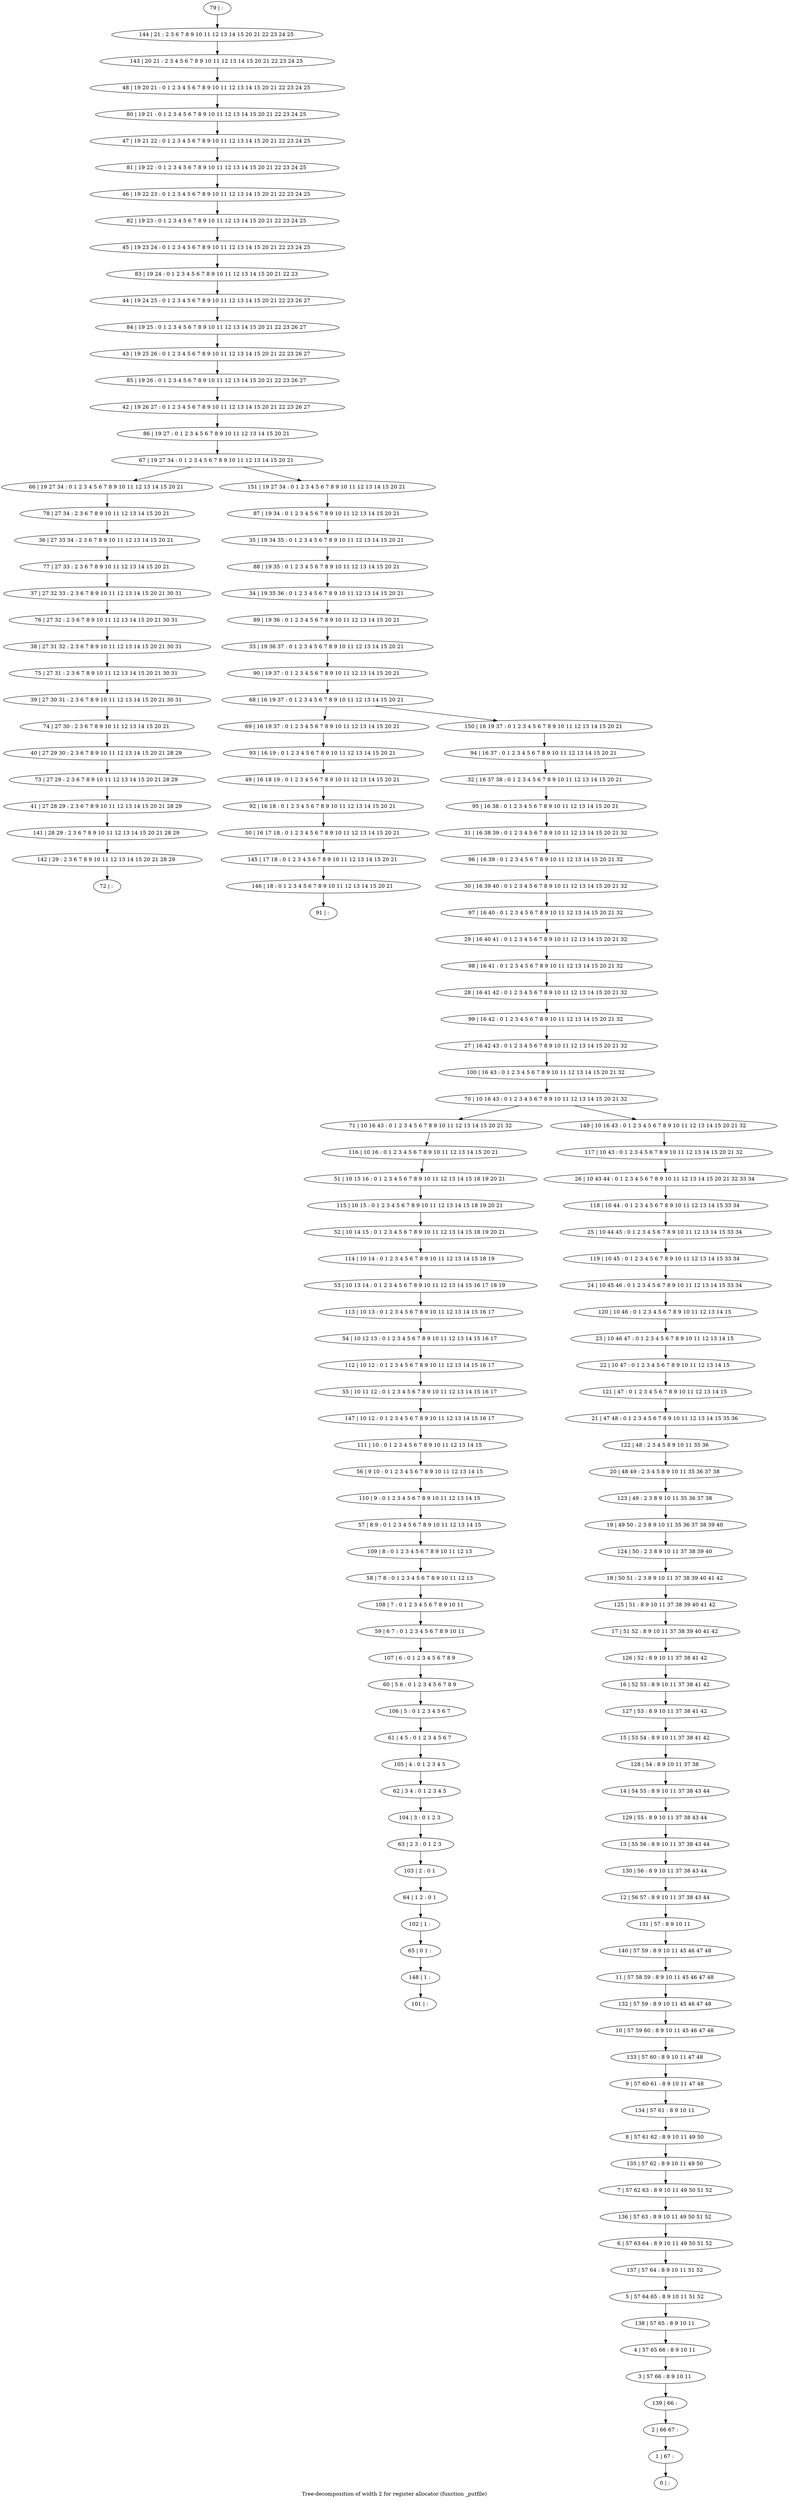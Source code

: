 digraph G {
graph [label="Tree-decomposition of width 2 for register allocator (function _putfile)"]
0[label="0 | : "];
1[label="1 | 67 : "];
2[label="2 | 66 67 : "];
3[label="3 | 57 66 : 8 9 10 11 "];
4[label="4 | 57 65 66 : 8 9 10 11 "];
5[label="5 | 57 64 65 : 8 9 10 11 51 52 "];
6[label="6 | 57 63 64 : 8 9 10 11 49 50 51 52 "];
7[label="7 | 57 62 63 : 8 9 10 11 49 50 51 52 "];
8[label="8 | 57 61 62 : 8 9 10 11 49 50 "];
9[label="9 | 57 60 61 : 8 9 10 11 47 48 "];
10[label="10 | 57 59 60 : 8 9 10 11 45 46 47 48 "];
11[label="11 | 57 58 59 : 8 9 10 11 45 46 47 48 "];
12[label="12 | 56 57 : 8 9 10 11 37 38 43 44 "];
13[label="13 | 55 56 : 8 9 10 11 37 38 43 44 "];
14[label="14 | 54 55 : 8 9 10 11 37 38 43 44 "];
15[label="15 | 53 54 : 8 9 10 11 37 38 41 42 "];
16[label="16 | 52 53 : 8 9 10 11 37 38 41 42 "];
17[label="17 | 51 52 : 8 9 10 11 37 38 39 40 41 42 "];
18[label="18 | 50 51 : 2 3 8 9 10 11 37 38 39 40 41 42 "];
19[label="19 | 49 50 : 2 3 8 9 10 11 35 36 37 38 39 40 "];
20[label="20 | 48 49 : 2 3 4 5 8 9 10 11 35 36 37 38 "];
21[label="21 | 47 48 : 0 1 2 3 4 5 6 7 8 9 10 11 12 13 14 15 35 36 "];
22[label="22 | 10 47 : 0 1 2 3 4 5 6 7 8 9 10 11 12 13 14 15 "];
23[label="23 | 10 46 47 : 0 1 2 3 4 5 6 7 8 9 10 11 12 13 14 15 "];
24[label="24 | 10 45 46 : 0 1 2 3 4 5 6 7 8 9 10 11 12 13 14 15 33 34 "];
25[label="25 | 10 44 45 : 0 1 2 3 4 5 6 7 8 9 10 11 12 13 14 15 33 34 "];
26[label="26 | 10 43 44 : 0 1 2 3 4 5 6 7 8 9 10 11 12 13 14 15 20 21 32 33 34 "];
27[label="27 | 16 42 43 : 0 1 2 3 4 5 6 7 8 9 10 11 12 13 14 15 20 21 32 "];
28[label="28 | 16 41 42 : 0 1 2 3 4 5 6 7 8 9 10 11 12 13 14 15 20 21 32 "];
29[label="29 | 16 40 41 : 0 1 2 3 4 5 6 7 8 9 10 11 12 13 14 15 20 21 32 "];
30[label="30 | 16 39 40 : 0 1 2 3 4 5 6 7 8 9 10 11 12 13 14 15 20 21 32 "];
31[label="31 | 16 38 39 : 0 1 2 3 4 5 6 7 8 9 10 11 12 13 14 15 20 21 32 "];
32[label="32 | 16 37 38 : 0 1 2 3 4 5 6 7 8 9 10 11 12 13 14 15 20 21 "];
33[label="33 | 19 36 37 : 0 1 2 3 4 5 6 7 8 9 10 11 12 13 14 15 20 21 "];
34[label="34 | 19 35 36 : 0 1 2 3 4 5 6 7 8 9 10 11 12 13 14 15 20 21 "];
35[label="35 | 19 34 35 : 0 1 2 3 4 5 6 7 8 9 10 11 12 13 14 15 20 21 "];
36[label="36 | 27 33 34 : 2 3 6 7 8 9 10 11 12 13 14 15 20 21 "];
37[label="37 | 27 32 33 : 2 3 6 7 8 9 10 11 12 13 14 15 20 21 30 31 "];
38[label="38 | 27 31 32 : 2 3 6 7 8 9 10 11 12 13 14 15 20 21 30 31 "];
39[label="39 | 27 30 31 : 2 3 6 7 8 9 10 11 12 13 14 15 20 21 30 31 "];
40[label="40 | 27 29 30 : 2 3 6 7 8 9 10 11 12 13 14 15 20 21 28 29 "];
41[label="41 | 27 28 29 : 2 3 6 7 8 9 10 11 12 13 14 15 20 21 28 29 "];
42[label="42 | 19 26 27 : 0 1 2 3 4 5 6 7 8 9 10 11 12 13 14 15 20 21 22 23 26 27 "];
43[label="43 | 19 25 26 : 0 1 2 3 4 5 6 7 8 9 10 11 12 13 14 15 20 21 22 23 26 27 "];
44[label="44 | 19 24 25 : 0 1 2 3 4 5 6 7 8 9 10 11 12 13 14 15 20 21 22 23 26 27 "];
45[label="45 | 19 23 24 : 0 1 2 3 4 5 6 7 8 9 10 11 12 13 14 15 20 21 22 23 24 25 "];
46[label="46 | 19 22 23 : 0 1 2 3 4 5 6 7 8 9 10 11 12 13 14 15 20 21 22 23 24 25 "];
47[label="47 | 19 21 22 : 0 1 2 3 4 5 6 7 8 9 10 11 12 13 14 15 20 21 22 23 24 25 "];
48[label="48 | 19 20 21 : 0 1 2 3 4 5 6 7 8 9 10 11 12 13 14 15 20 21 22 23 24 25 "];
49[label="49 | 16 18 19 : 0 1 2 3 4 5 6 7 8 9 10 11 12 13 14 15 20 21 "];
50[label="50 | 16 17 18 : 0 1 2 3 4 5 6 7 8 9 10 11 12 13 14 15 20 21 "];
51[label="51 | 10 15 16 : 0 1 2 3 4 5 6 7 8 9 10 11 12 13 14 15 18 19 20 21 "];
52[label="52 | 10 14 15 : 0 1 2 3 4 5 6 7 8 9 10 11 12 13 14 15 18 19 20 21 "];
53[label="53 | 10 13 14 : 0 1 2 3 4 5 6 7 8 9 10 11 12 13 14 15 16 17 18 19 "];
54[label="54 | 10 12 13 : 0 1 2 3 4 5 6 7 8 9 10 11 12 13 14 15 16 17 "];
55[label="55 | 10 11 12 : 0 1 2 3 4 5 6 7 8 9 10 11 12 13 14 15 16 17 "];
56[label="56 | 9 10 : 0 1 2 3 4 5 6 7 8 9 10 11 12 13 14 15 "];
57[label="57 | 8 9 : 0 1 2 3 4 5 6 7 8 9 10 11 12 13 14 15 "];
58[label="58 | 7 8 : 0 1 2 3 4 5 6 7 8 9 10 11 12 13 "];
59[label="59 | 6 7 : 0 1 2 3 4 5 6 7 8 9 10 11 "];
60[label="60 | 5 6 : 0 1 2 3 4 5 6 7 8 9 "];
61[label="61 | 4 5 : 0 1 2 3 4 5 6 7 "];
62[label="62 | 3 4 : 0 1 2 3 4 5 "];
63[label="63 | 2 3 : 0 1 2 3 "];
64[label="64 | 1 2 : 0 1 "];
65[label="65 | 0 1 : "];
66[label="66 | 19 27 34 : 0 1 2 3 4 5 6 7 8 9 10 11 12 13 14 15 20 21 "];
67[label="67 | 19 27 34 : 0 1 2 3 4 5 6 7 8 9 10 11 12 13 14 15 20 21 "];
68[label="68 | 16 19 37 : 0 1 2 3 4 5 6 7 8 9 10 11 12 13 14 15 20 21 "];
69[label="69 | 16 19 37 : 0 1 2 3 4 5 6 7 8 9 10 11 12 13 14 15 20 21 "];
70[label="70 | 10 16 43 : 0 1 2 3 4 5 6 7 8 9 10 11 12 13 14 15 20 21 32 "];
71[label="71 | 10 16 43 : 0 1 2 3 4 5 6 7 8 9 10 11 12 13 14 15 20 21 32 "];
72[label="72 | : "];
73[label="73 | 27 29 : 2 3 6 7 8 9 10 11 12 13 14 15 20 21 28 29 "];
74[label="74 | 27 30 : 2 3 6 7 8 9 10 11 12 13 14 15 20 21 "];
75[label="75 | 27 31 : 2 3 6 7 8 9 10 11 12 13 14 15 20 21 30 31 "];
76[label="76 | 27 32 : 2 3 6 7 8 9 10 11 12 13 14 15 20 21 30 31 "];
77[label="77 | 27 33 : 2 3 6 7 8 9 10 11 12 13 14 15 20 21 "];
78[label="78 | 27 34 : 2 3 6 7 8 9 10 11 12 13 14 15 20 21 "];
79[label="79 | : "];
80[label="80 | 19 21 : 0 1 2 3 4 5 6 7 8 9 10 11 12 13 14 15 20 21 22 23 24 25 "];
81[label="81 | 19 22 : 0 1 2 3 4 5 6 7 8 9 10 11 12 13 14 15 20 21 22 23 24 25 "];
82[label="82 | 19 23 : 0 1 2 3 4 5 6 7 8 9 10 11 12 13 14 15 20 21 22 23 24 25 "];
83[label="83 | 19 24 : 0 1 2 3 4 5 6 7 8 9 10 11 12 13 14 15 20 21 22 23 "];
84[label="84 | 19 25 : 0 1 2 3 4 5 6 7 8 9 10 11 12 13 14 15 20 21 22 23 26 27 "];
85[label="85 | 19 26 : 0 1 2 3 4 5 6 7 8 9 10 11 12 13 14 15 20 21 22 23 26 27 "];
86[label="86 | 19 27 : 0 1 2 3 4 5 6 7 8 9 10 11 12 13 14 15 20 21 "];
87[label="87 | 19 34 : 0 1 2 3 4 5 6 7 8 9 10 11 12 13 14 15 20 21 "];
88[label="88 | 19 35 : 0 1 2 3 4 5 6 7 8 9 10 11 12 13 14 15 20 21 "];
89[label="89 | 19 36 : 0 1 2 3 4 5 6 7 8 9 10 11 12 13 14 15 20 21 "];
90[label="90 | 19 37 : 0 1 2 3 4 5 6 7 8 9 10 11 12 13 14 15 20 21 "];
91[label="91 | : "];
92[label="92 | 16 18 : 0 1 2 3 4 5 6 7 8 9 10 11 12 13 14 15 20 21 "];
93[label="93 | 16 19 : 0 1 2 3 4 5 6 7 8 9 10 11 12 13 14 15 20 21 "];
94[label="94 | 16 37 : 0 1 2 3 4 5 6 7 8 9 10 11 12 13 14 15 20 21 "];
95[label="95 | 16 38 : 0 1 2 3 4 5 6 7 8 9 10 11 12 13 14 15 20 21 "];
96[label="96 | 16 39 : 0 1 2 3 4 5 6 7 8 9 10 11 12 13 14 15 20 21 32 "];
97[label="97 | 16 40 : 0 1 2 3 4 5 6 7 8 9 10 11 12 13 14 15 20 21 32 "];
98[label="98 | 16 41 : 0 1 2 3 4 5 6 7 8 9 10 11 12 13 14 15 20 21 32 "];
99[label="99 | 16 42 : 0 1 2 3 4 5 6 7 8 9 10 11 12 13 14 15 20 21 32 "];
100[label="100 | 16 43 : 0 1 2 3 4 5 6 7 8 9 10 11 12 13 14 15 20 21 32 "];
101[label="101 | : "];
102[label="102 | 1 : "];
103[label="103 | 2 : 0 1 "];
104[label="104 | 3 : 0 1 2 3 "];
105[label="105 | 4 : 0 1 2 3 4 5 "];
106[label="106 | 5 : 0 1 2 3 4 5 6 7 "];
107[label="107 | 6 : 0 1 2 3 4 5 6 7 8 9 "];
108[label="108 | 7 : 0 1 2 3 4 5 6 7 8 9 10 11 "];
109[label="109 | 8 : 0 1 2 3 4 5 6 7 8 9 10 11 12 13 "];
110[label="110 | 9 : 0 1 2 3 4 5 6 7 8 9 10 11 12 13 14 15 "];
111[label="111 | 10 : 0 1 2 3 4 5 6 7 8 9 10 11 12 13 14 15 "];
112[label="112 | 10 12 : 0 1 2 3 4 5 6 7 8 9 10 11 12 13 14 15 16 17 "];
113[label="113 | 10 13 : 0 1 2 3 4 5 6 7 8 9 10 11 12 13 14 15 16 17 "];
114[label="114 | 10 14 : 0 1 2 3 4 5 6 7 8 9 10 11 12 13 14 15 18 19 "];
115[label="115 | 10 15 : 0 1 2 3 4 5 6 7 8 9 10 11 12 13 14 15 18 19 20 21 "];
116[label="116 | 10 16 : 0 1 2 3 4 5 6 7 8 9 10 11 12 13 14 15 20 21 "];
117[label="117 | 10 43 : 0 1 2 3 4 5 6 7 8 9 10 11 12 13 14 15 20 21 32 "];
118[label="118 | 10 44 : 0 1 2 3 4 5 6 7 8 9 10 11 12 13 14 15 33 34 "];
119[label="119 | 10 45 : 0 1 2 3 4 5 6 7 8 9 10 11 12 13 14 15 33 34 "];
120[label="120 | 10 46 : 0 1 2 3 4 5 6 7 8 9 10 11 12 13 14 15 "];
121[label="121 | 47 : 0 1 2 3 4 5 6 7 8 9 10 11 12 13 14 15 "];
122[label="122 | 48 : 2 3 4 5 8 9 10 11 35 36 "];
123[label="123 | 49 : 2 3 8 9 10 11 35 36 37 38 "];
124[label="124 | 50 : 2 3 8 9 10 11 37 38 39 40 "];
125[label="125 | 51 : 8 9 10 11 37 38 39 40 41 42 "];
126[label="126 | 52 : 8 9 10 11 37 38 41 42 "];
127[label="127 | 53 : 8 9 10 11 37 38 41 42 "];
128[label="128 | 54 : 8 9 10 11 37 38 "];
129[label="129 | 55 : 8 9 10 11 37 38 43 44 "];
130[label="130 | 56 : 8 9 10 11 37 38 43 44 "];
131[label="131 | 57 : 8 9 10 11 "];
132[label="132 | 57 59 : 8 9 10 11 45 46 47 48 "];
133[label="133 | 57 60 : 8 9 10 11 47 48 "];
134[label="134 | 57 61 : 8 9 10 11 "];
135[label="135 | 57 62 : 8 9 10 11 49 50 "];
136[label="136 | 57 63 : 8 9 10 11 49 50 51 52 "];
137[label="137 | 57 64 : 8 9 10 11 51 52 "];
138[label="138 | 57 65 : 8 9 10 11 "];
139[label="139 | 66 : "];
140[label="140 | 57 59 : 8 9 10 11 45 46 47 48 "];
141[label="141 | 28 29 : 2 3 6 7 8 9 10 11 12 13 14 15 20 21 28 29 "];
142[label="142 | 29 : 2 3 6 7 8 9 10 11 12 13 14 15 20 21 28 29 "];
143[label="143 | 20 21 : 2 3 4 5 6 7 8 9 10 11 12 13 14 15 20 21 22 23 24 25 "];
144[label="144 | 21 : 2 3 6 7 8 9 10 11 12 13 14 15 20 21 22 23 24 25 "];
145[label="145 | 17 18 : 0 1 2 3 4 5 6 7 8 9 10 11 12 13 14 15 20 21 "];
146[label="146 | 18 : 0 1 2 3 4 5 6 7 8 9 10 11 12 13 14 15 20 21 "];
147[label="147 | 10 12 : 0 1 2 3 4 5 6 7 8 9 10 11 12 13 14 15 16 17 "];
148[label="148 | 1 : "];
149[label="149 | 10 16 43 : 0 1 2 3 4 5 6 7 8 9 10 11 12 13 14 15 20 21 32 "];
150[label="150 | 16 19 37 : 0 1 2 3 4 5 6 7 8 9 10 11 12 13 14 15 20 21 "];
151[label="151 | 19 27 34 : 0 1 2 3 4 5 6 7 8 9 10 11 12 13 14 15 20 21 "];
73->41 ;
40->73 ;
74->40 ;
39->74 ;
75->39 ;
38->75 ;
76->38 ;
37->76 ;
77->37 ;
36->77 ;
78->36 ;
66->78 ;
92->50 ;
49->92 ;
93->49 ;
69->93 ;
102->65 ;
64->102 ;
103->64 ;
63->103 ;
104->63 ;
62->104 ;
105->62 ;
61->105 ;
106->61 ;
60->106 ;
107->60 ;
59->107 ;
108->59 ;
58->108 ;
109->58 ;
57->109 ;
110->57 ;
56->110 ;
111->56 ;
112->55 ;
54->112 ;
113->54 ;
53->113 ;
114->53 ;
52->114 ;
115->52 ;
51->115 ;
116->51 ;
71->116 ;
41->141 ;
142->72 ;
141->142 ;
50->145 ;
146->91 ;
145->146 ;
147->111 ;
55->147 ;
148->101 ;
65->148 ;
79->144 ;
144->143 ;
143->48 ;
48->80 ;
80->47 ;
47->81 ;
81->46 ;
46->82 ;
82->45 ;
45->83 ;
83->44 ;
44->84 ;
84->43 ;
43->85 ;
85->42 ;
42->86 ;
86->67 ;
87->35 ;
35->88 ;
88->34 ;
34->89 ;
89->33 ;
33->90 ;
90->68 ;
94->32 ;
32->95 ;
95->31 ;
31->96 ;
96->30 ;
30->97 ;
97->29 ;
29->98 ;
98->28 ;
28->99 ;
99->27 ;
27->100 ;
100->70 ;
117->26 ;
26->118 ;
118->25 ;
25->119 ;
119->24 ;
24->120 ;
120->23 ;
23->22 ;
22->121 ;
121->21 ;
21->122 ;
122->20 ;
20->123 ;
123->19 ;
19->124 ;
124->18 ;
18->125 ;
125->17 ;
17->126 ;
126->16 ;
16->127 ;
127->15 ;
15->128 ;
128->14 ;
14->129 ;
129->13 ;
13->130 ;
130->12 ;
12->131 ;
131->140 ;
140->11 ;
11->132 ;
132->10 ;
10->133 ;
133->9 ;
9->134 ;
134->8 ;
8->135 ;
135->7 ;
7->136 ;
136->6 ;
6->137 ;
137->5 ;
5->138 ;
138->4 ;
4->3 ;
3->139 ;
139->2 ;
2->1 ;
1->0 ;
149->117 ;
150->94 ;
151->87 ;
70->71 ;
70->149 ;
68->69 ;
68->150 ;
67->66 ;
67->151 ;
}
